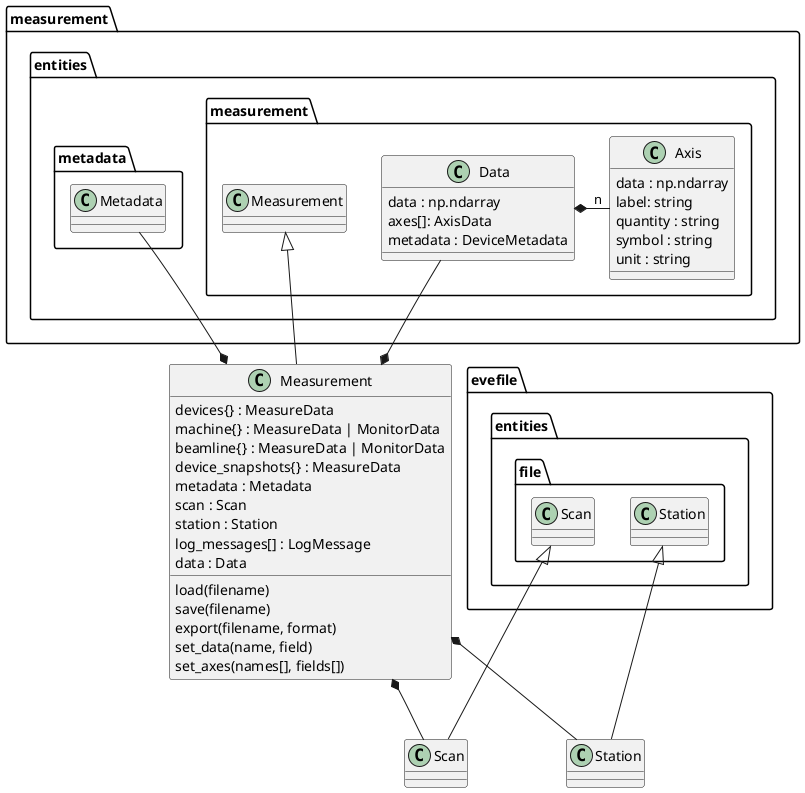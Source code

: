 @startuml
'https://plantuml.com/class-diagram

class Measurement extends measurement.entities.measurement.Measurement {
    devices{} : MeasureData
    machine{} : MeasureData | MonitorData
    beamline{} : MeasureData | MonitorData
    device_snapshots{} : MeasureData
    metadata : Metadata
    scan : Scan
    station : Station
    log_messages[] : LogMessage
    data : Data

    load(filename)
    save(filename)
    export(filename, format)
    set_data(name, field)
    set_axes(names[], fields[])
}

Measurement *-- measurement.entities.metadata.Metadata
Measurement *-- Scan
Measurement *-- Station

class evefile.entities.file.Scan {
}

class evefile.entities.file.Station {
}

class Scan extends evefile.entities.file.Scan

class Station extends evefile.entities.file.Station

class measurement.entities.measurement.Data {
    data : np.ndarray
    axes[]: AxisData
    metadata : DeviceMetadata
}

class measurement.entities.measurement.Axis {
    data : np.ndarray
    label: string
    quantity : string
    symbol : string
    unit : string
}

Data *-"n" Axis

Data -* Measurement

measurement.entities.metadata.Metadata -[hidden]-> Measurement

measurement.entities.measurement.Data -[hidden]> Measurement

@enduml